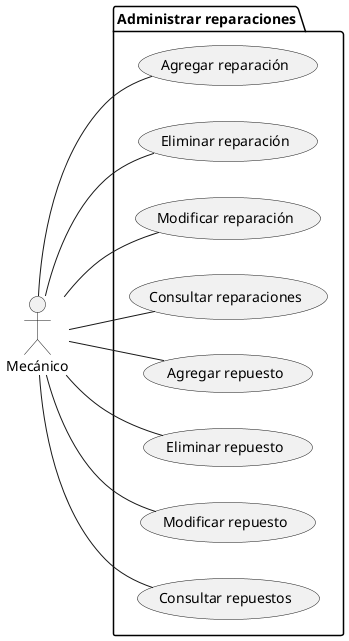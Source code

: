 @startuml taller_administrar_reparaciones
left to right direction

actor "Mecánico" as Mecanico

package "Administrar reparaciones" {
    usecase "Agregar reparación" as CU7
    usecase "Eliminar reparación" as CU8
    usecase "Modificar reparación" as CU9
    usecase "Consultar reparaciones" as CU30
    usecase "Agregar repuesto" as CU38
    usecase "Eliminar repuesto" as CU39
    usecase "Modificar repuesto" as CU40
    usecase "Consultar repuestos" as CU41

}

Mecanico -- CU7
Mecanico -- CU8
Mecanico -- CU9
Mecanico -- CU30
Mecanico -- CU38
Mecanico -- CU39
Mecanico -- CU40
Mecanico -- CU41


@enduml